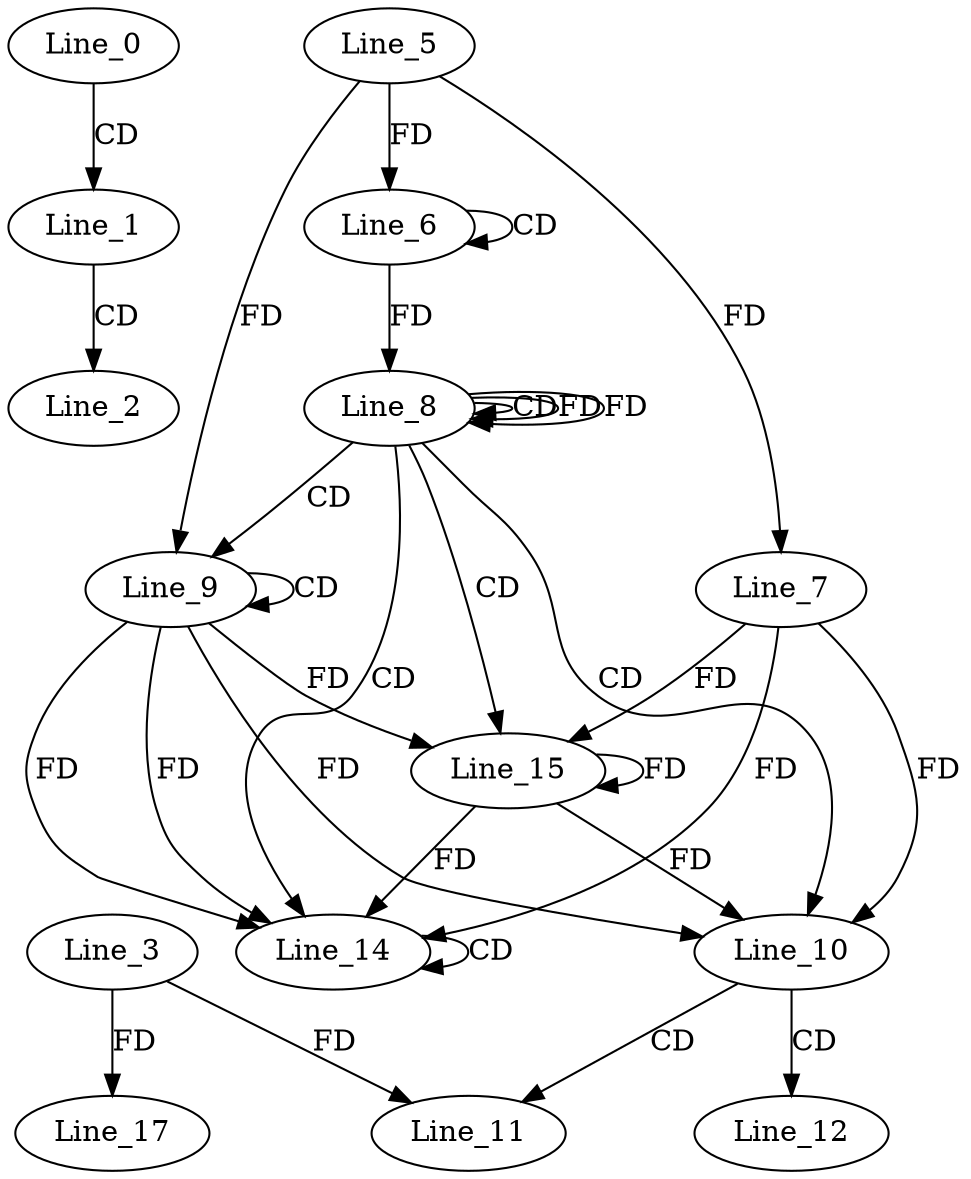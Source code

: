 digraph G {
  Line_0;
  Line_1;
  Line_2;
  Line_6;
  Line_6;
  Line_5;
  Line_7;
  Line_8;
  Line_8;
  Line_8;
  Line_9;
  Line_9;
  Line_10;
  Line_7;
  Line_11;
  Line_3;
  Line_12;
  Line_14;
  Line_14;
  Line_15;
  Line_17;
  Line_0 -> Line_1 [ label="CD" ];
  Line_1 -> Line_2 [ label="CD" ];
  Line_6 -> Line_6 [ label="CD" ];
  Line_5 -> Line_6 [ label="FD" ];
  Line_5 -> Line_7 [ label="FD" ];
  Line_6 -> Line_8 [ label="FD" ];
  Line_8 -> Line_8 [ label="CD" ];
  Line_8 -> Line_8 [ label="FD" ];
  Line_8 -> Line_9 [ label="CD" ];
  Line_9 -> Line_9 [ label="CD" ];
  Line_5 -> Line_9 [ label="FD" ];
  Line_8 -> Line_10 [ label="CD" ];
  Line_9 -> Line_10 [ label="FD" ];
  Line_7 -> Line_10 [ label="FD" ];
  Line_10 -> Line_11 [ label="CD" ];
  Line_3 -> Line_11 [ label="FD" ];
  Line_10 -> Line_12 [ label="CD" ];
  Line_8 -> Line_14 [ label="CD" ];
  Line_9 -> Line_14 [ label="FD" ];
  Line_7 -> Line_14 [ label="FD" ];
  Line_14 -> Line_14 [ label="CD" ];
  Line_9 -> Line_14 [ label="FD" ];
  Line_8 -> Line_15 [ label="CD" ];
  Line_15 -> Line_15 [ label="FD" ];
  Line_7 -> Line_15 [ label="FD" ];
  Line_9 -> Line_15 [ label="FD" ];
  Line_3 -> Line_17 [ label="FD" ];
  Line_8 -> Line_8 [ label="FD" ];
  Line_15 -> Line_10 [ label="FD" ];
  Line_15 -> Line_14 [ label="FD" ];
}

